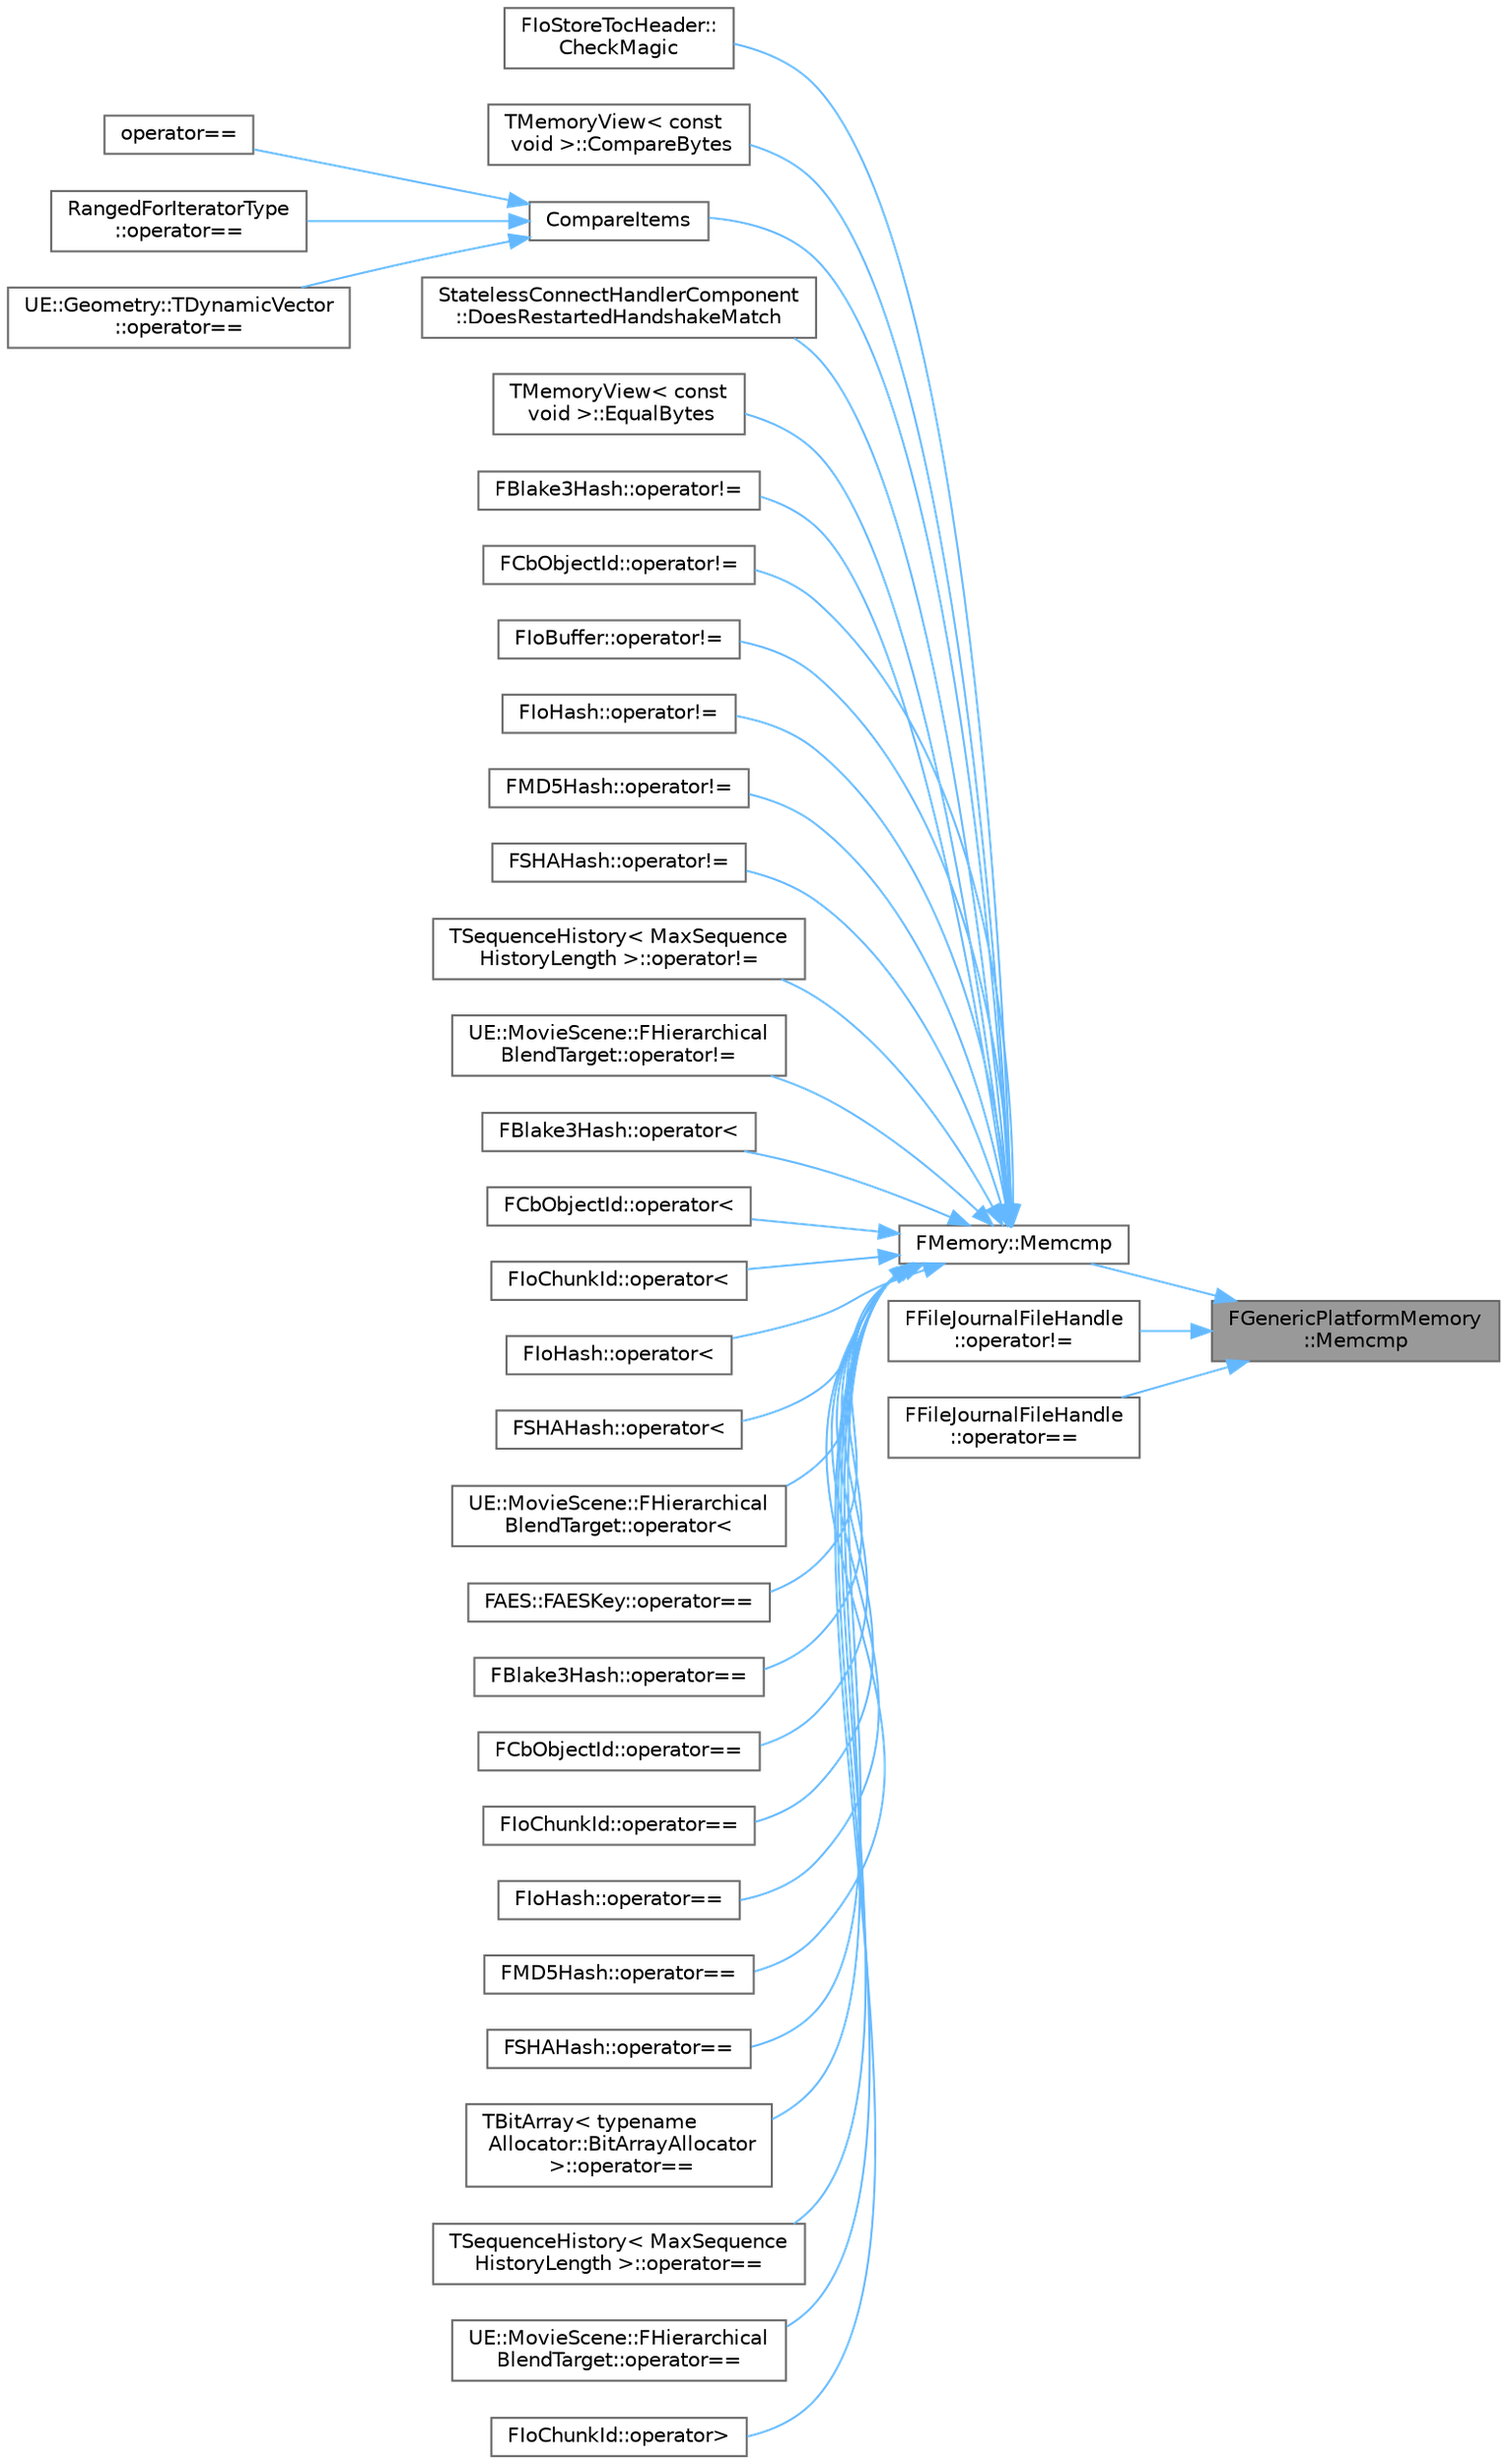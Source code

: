 digraph "FGenericPlatformMemory::Memcmp"
{
 // INTERACTIVE_SVG=YES
 // LATEX_PDF_SIZE
  bgcolor="transparent";
  edge [fontname=Helvetica,fontsize=10,labelfontname=Helvetica,labelfontsize=10];
  node [fontname=Helvetica,fontsize=10,shape=box,height=0.2,width=0.4];
  rankdir="RL";
  Node1 [id="Node000001",label="FGenericPlatformMemory\l::Memcmp",height=0.2,width=0.4,color="gray40", fillcolor="grey60", style="filled", fontcolor="black",tooltip=" "];
  Node1 -> Node2 [id="edge1_Node000001_Node000002",dir="back",color="steelblue1",style="solid",tooltip=" "];
  Node2 [id="Node000002",label="FMemory::Memcmp",height=0.2,width=0.4,color="grey40", fillcolor="white", style="filled",URL="$de/d4a/structFMemory.html#a7a74ec7e4b36e5f6def0889dc2f08f4b",tooltip=" "];
  Node2 -> Node3 [id="edge2_Node000002_Node000003",dir="back",color="steelblue1",style="solid",tooltip=" "];
  Node3 [id="Node000003",label="FIoStoreTocHeader::\lCheckMagic",height=0.2,width=0.4,color="grey40", fillcolor="white", style="filled",URL="$da/da6/structFIoStoreTocHeader.html#a58d8ed0c99b40a9500738405ba8c6e5b",tooltip=" "];
  Node2 -> Node4 [id="edge3_Node000002_Node000004",dir="back",color="steelblue1",style="solid",tooltip=" "];
  Node4 [id="Node000004",label="TMemoryView\< const\l void \>::CompareBytes",height=0.2,width=0.4,color="grey40", fillcolor="white", style="filled",URL="$d9/dc5/classTMemoryView.html#a2e8bae6f79956353b4fd2ff9da5ac325",tooltip=" "];
  Node2 -> Node5 [id="edge4_Node000002_Node000005",dir="back",color="steelblue1",style="solid",tooltip=" "];
  Node5 [id="Node000005",label="CompareItems",height=0.2,width=0.4,color="grey40", fillcolor="white", style="filled",URL="$db/dea/MemoryOps_8h.html#ae7379b18482312d22b46e5890bd521cd",tooltip=" "];
  Node5 -> Node6 [id="edge5_Node000005_Node000006",dir="back",color="steelblue1",style="solid",tooltip=" "];
  Node6 [id="Node000006",label="operator==",height=0.2,width=0.4,color="grey40", fillcolor="white", style="filled",URL="$d7/df4/ArrayView_8h.html#ae706ef49a5316b276d264f1f79c86147",tooltip="Equality operator."];
  Node5 -> Node7 [id="edge6_Node000005_Node000007",dir="back",color="steelblue1",style="solid",tooltip=" "];
  Node7 [id="Node000007",label="RangedForIteratorType\l::operator==",height=0.2,width=0.4,color="grey40", fillcolor="white", style="filled",URL="$d4/d52/classTArray.html#a84cbfe241afa29f613e89c3725ff7684",tooltip=" "];
  Node5 -> Node8 [id="edge7_Node000005_Node000008",dir="back",color="steelblue1",style="solid",tooltip=" "];
  Node8 [id="Node000008",label="UE::Geometry::TDynamicVector\l::operator==",height=0.2,width=0.4,color="grey40", fillcolor="white", style="filled",URL="$d0/deb/classUE_1_1Geometry_1_1TDynamicVector.html#a9391b7c9a22dd865222741f824cf26c9",tooltip=" "];
  Node2 -> Node9 [id="edge8_Node000002_Node000009",dir="back",color="steelblue1",style="solid",tooltip=" "];
  Node9 [id="Node000009",label="StatelessConnectHandlerComponent\l::DoesRestartedHandshakeMatch",height=0.2,width=0.4,color="grey40", fillcolor="white", style="filled",URL="$d6/db3/classStatelessConnectHandlerComponent.html#aa34aa06ffad09f7b74e093987523ab93",tooltip="When a restarted handshake is completed, this is used to match it up with the existing NetConnection."];
  Node2 -> Node10 [id="edge9_Node000002_Node000010",dir="back",color="steelblue1",style="solid",tooltip=" "];
  Node10 [id="Node000010",label="TMemoryView\< const\l void \>::EqualBytes",height=0.2,width=0.4,color="grey40", fillcolor="white", style="filled",URL="$d9/dc5/classTMemoryView.html#a4347223914d1cc46274931719c6bc888",tooltip=" "];
  Node2 -> Node11 [id="edge10_Node000002_Node000011",dir="back",color="steelblue1",style="solid",tooltip=" "];
  Node11 [id="Node000011",label="FBlake3Hash::operator!=",height=0.2,width=0.4,color="grey40", fillcolor="white", style="filled",URL="$d6/d14/structFBlake3Hash.html#a61397ce22216554b2aa914290bff02f8",tooltip=" "];
  Node2 -> Node12 [id="edge11_Node000002_Node000012",dir="back",color="steelblue1",style="solid",tooltip=" "];
  Node12 [id="Node000012",label="FCbObjectId::operator!=",height=0.2,width=0.4,color="grey40", fillcolor="white", style="filled",URL="$db/dea/classFCbObjectId.html#a59d3677dd48cf6ebf974393fdb32bc53",tooltip=" "];
  Node2 -> Node13 [id="edge12_Node000002_Node000013",dir="back",color="steelblue1",style="solid",tooltip=" "];
  Node13 [id="Node000013",label="FIoBuffer::operator!=",height=0.2,width=0.4,color="grey40", fillcolor="white", style="filled",URL="$d2/dd8/classFIoBuffer.html#a6d2396e18151a07a3e0da02d97967fcc",tooltip=" "];
  Node2 -> Node14 [id="edge13_Node000002_Node000014",dir="back",color="steelblue1",style="solid",tooltip=" "];
  Node14 [id="Node000014",label="FIoHash::operator!=",height=0.2,width=0.4,color="grey40", fillcolor="white", style="filled",URL="$d9/dfe/structFIoHash.html#ac6e347b75962adffef1fad4b1398c419",tooltip=" "];
  Node2 -> Node15 [id="edge14_Node000002_Node000015",dir="back",color="steelblue1",style="solid",tooltip=" "];
  Node15 [id="Node000015",label="FMD5Hash::operator!=",height=0.2,width=0.4,color="grey40", fillcolor="white", style="filled",URL="$d9/d41/structFMD5Hash.html#a801a8af5f209969c580c42d318d5e334",tooltip="Compare one hash with another."];
  Node2 -> Node16 [id="edge15_Node000002_Node000016",dir="back",color="steelblue1",style="solid",tooltip=" "];
  Node16 [id="Node000016",label="FSHAHash::operator!=",height=0.2,width=0.4,color="grey40", fillcolor="white", style="filled",URL="$df/d38/classFSHAHash.html#a9ecdf0605fc8973b16cdb28e86395b17",tooltip=" "];
  Node2 -> Node17 [id="edge16_Node000002_Node000017",dir="back",color="steelblue1",style="solid",tooltip=" "];
  Node17 [id="Node000017",label="TSequenceHistory\< MaxSequence\lHistoryLength \>::operator!=",height=0.2,width=0.4,color="grey40", fillcolor="white", style="filled",URL="$d1/d42/classTSequenceHistory.html#a32e6804b4897c439c048e5ca075c5c6a",tooltip=" "];
  Node2 -> Node18 [id="edge17_Node000002_Node000018",dir="back",color="steelblue1",style="solid",tooltip=" "];
  Node18 [id="Node000018",label="UE::MovieScene::FHierarchical\lBlendTarget::operator!=",height=0.2,width=0.4,color="grey40", fillcolor="white", style="filled",URL="$df/df6/structUE_1_1MovieScene_1_1FHierarchicalBlendTarget.html#a73dcf49cf4d6da7159d47b77b11f1c26",tooltip=" "];
  Node2 -> Node19 [id="edge18_Node000002_Node000019",dir="back",color="steelblue1",style="solid",tooltip=" "];
  Node19 [id="Node000019",label="FBlake3Hash::operator\<",height=0.2,width=0.4,color="grey40", fillcolor="white", style="filled",URL="$d6/d14/structFBlake3Hash.html#afa4f3321f024c96bbd0dcbcd9147bb80",tooltip=" "];
  Node2 -> Node20 [id="edge19_Node000002_Node000020",dir="back",color="steelblue1",style="solid",tooltip=" "];
  Node20 [id="Node000020",label="FCbObjectId::operator\<",height=0.2,width=0.4,color="grey40", fillcolor="white", style="filled",URL="$db/dea/classFCbObjectId.html#a4cae75d0e81657f345631e048c6b093a",tooltip=" "];
  Node2 -> Node21 [id="edge20_Node000002_Node000021",dir="back",color="steelblue1",style="solid",tooltip=" "];
  Node21 [id="Node000021",label="FIoChunkId::operator\<",height=0.2,width=0.4,color="grey40", fillcolor="white", style="filled",URL="$d8/dda/classFIoChunkId.html#a590aed2828c3d2c14f81f48df681d0fa",tooltip=" "];
  Node2 -> Node22 [id="edge21_Node000002_Node000022",dir="back",color="steelblue1",style="solid",tooltip=" "];
  Node22 [id="Node000022",label="FIoHash::operator\<",height=0.2,width=0.4,color="grey40", fillcolor="white", style="filled",URL="$d9/dfe/structFIoHash.html#a6a3483affaf0d612d5ac8a196592385f",tooltip=" "];
  Node2 -> Node23 [id="edge22_Node000002_Node000023",dir="back",color="steelblue1",style="solid",tooltip=" "];
  Node23 [id="Node000023",label="FSHAHash::operator\<",height=0.2,width=0.4,color="grey40", fillcolor="white", style="filled",URL="$df/d38/classFSHAHash.html#a57b423d6cc20dd691a2ff8b990602182",tooltip=" "];
  Node2 -> Node24 [id="edge23_Node000002_Node000024",dir="back",color="steelblue1",style="solid",tooltip=" "];
  Node24 [id="Node000024",label="UE::MovieScene::FHierarchical\lBlendTarget::operator\<",height=0.2,width=0.4,color="grey40", fillcolor="white", style="filled",URL="$df/df6/structUE_1_1MovieScene_1_1FHierarchicalBlendTarget.html#a86e39a160582a0a70778955304307fcd",tooltip=" "];
  Node2 -> Node25 [id="edge24_Node000002_Node000025",dir="back",color="steelblue1",style="solid",tooltip=" "];
  Node25 [id="Node000025",label="FAES::FAESKey::operator==",height=0.2,width=0.4,color="grey40", fillcolor="white", style="filled",URL="$d5/db8/structFAES_1_1FAESKey.html#aa48e99421f9ac646315291b7f29027ff",tooltip=" "];
  Node2 -> Node26 [id="edge25_Node000002_Node000026",dir="back",color="steelblue1",style="solid",tooltip=" "];
  Node26 [id="Node000026",label="FBlake3Hash::operator==",height=0.2,width=0.4,color="grey40", fillcolor="white", style="filled",URL="$d6/d14/structFBlake3Hash.html#aff56c029de7637357d64c075d27cd6eb",tooltip=" "];
  Node2 -> Node27 [id="edge26_Node000002_Node000027",dir="back",color="steelblue1",style="solid",tooltip=" "];
  Node27 [id="Node000027",label="FCbObjectId::operator==",height=0.2,width=0.4,color="grey40", fillcolor="white", style="filled",URL="$db/dea/classFCbObjectId.html#aff619e27a8f5e8e9545bbece8a4fbb92",tooltip=" "];
  Node2 -> Node28 [id="edge27_Node000002_Node000028",dir="back",color="steelblue1",style="solid",tooltip=" "];
  Node28 [id="Node000028",label="FIoChunkId::operator==",height=0.2,width=0.4,color="grey40", fillcolor="white", style="filled",URL="$d8/dda/classFIoChunkId.html#a4faeb07ccb1db0e9c8f4b6ddf6ed9ce2",tooltip=" "];
  Node2 -> Node29 [id="edge28_Node000002_Node000029",dir="back",color="steelblue1",style="solid",tooltip=" "];
  Node29 [id="Node000029",label="FIoHash::operator==",height=0.2,width=0.4,color="grey40", fillcolor="white", style="filled",URL="$d9/dfe/structFIoHash.html#abc0a98f47afce45c7bd913757dd161c9",tooltip=" "];
  Node2 -> Node30 [id="edge29_Node000002_Node000030",dir="back",color="steelblue1",style="solid",tooltip=" "];
  Node30 [id="Node000030",label="FMD5Hash::operator==",height=0.2,width=0.4,color="grey40", fillcolor="white", style="filled",URL="$d9/d41/structFMD5Hash.html#a912a6c9a9f46039bc510de4e47e66e92",tooltip="Compare one hash with another."];
  Node2 -> Node31 [id="edge30_Node000002_Node000031",dir="back",color="steelblue1",style="solid",tooltip=" "];
  Node31 [id="Node000031",label="FSHAHash::operator==",height=0.2,width=0.4,color="grey40", fillcolor="white", style="filled",URL="$df/d38/classFSHAHash.html#a7e3bd734dddc7837f6df56e09251cfd9",tooltip=" "];
  Node2 -> Node32 [id="edge31_Node000002_Node000032",dir="back",color="steelblue1",style="solid",tooltip=" "];
  Node32 [id="Node000032",label="TBitArray\< typename\l Allocator::BitArrayAllocator\l \>::operator==",height=0.2,width=0.4,color="grey40", fillcolor="white", style="filled",URL="$d5/d67/classTBitArray.html#ab50ac3d36810d579f498b16e6f72516e",tooltip=" "];
  Node2 -> Node33 [id="edge32_Node000002_Node000033",dir="back",color="steelblue1",style="solid",tooltip=" "];
  Node33 [id="Node000033",label="TSequenceHistory\< MaxSequence\lHistoryLength \>::operator==",height=0.2,width=0.4,color="grey40", fillcolor="white", style="filled",URL="$d1/d42/classTSequenceHistory.html#a4982ac2600b16fd818e9be1f09e18048",tooltip=" "];
  Node2 -> Node34 [id="edge33_Node000002_Node000034",dir="back",color="steelblue1",style="solid",tooltip=" "];
  Node34 [id="Node000034",label="UE::MovieScene::FHierarchical\lBlendTarget::operator==",height=0.2,width=0.4,color="grey40", fillcolor="white", style="filled",URL="$df/df6/structUE_1_1MovieScene_1_1FHierarchicalBlendTarget.html#aace419147c26b4dc7ca7f321e64ed9b2",tooltip=" "];
  Node2 -> Node35 [id="edge34_Node000002_Node000035",dir="back",color="steelblue1",style="solid",tooltip=" "];
  Node35 [id="Node000035",label="FIoChunkId::operator\>",height=0.2,width=0.4,color="grey40", fillcolor="white", style="filled",URL="$d8/dda/classFIoChunkId.html#a6893e0244bccba3af247ec03454989cf",tooltip=" "];
  Node1 -> Node36 [id="edge35_Node000001_Node000036",dir="back",color="steelblue1",style="solid",tooltip=" "];
  Node36 [id="Node000036",label="FFileJournalFileHandle\l::operator!=",height=0.2,width=0.4,color="grey40", fillcolor="white", style="filled",URL="$d5/dfa/structFFileJournalFileHandle.html#a9ad12f02b512f92612cd2a0fb037ede6",tooltip=" "];
  Node1 -> Node37 [id="edge36_Node000001_Node000037",dir="back",color="steelblue1",style="solid",tooltip=" "];
  Node37 [id="Node000037",label="FFileJournalFileHandle\l::operator==",height=0.2,width=0.4,color="grey40", fillcolor="white", style="filled",URL="$d5/dfa/structFFileJournalFileHandle.html#a4698fe8dba6b9c8c546a5693da470430",tooltip=" "];
}
